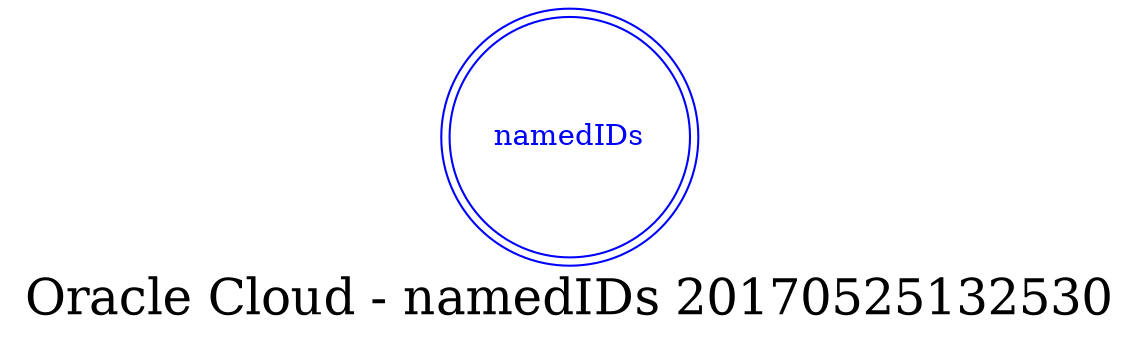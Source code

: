 digraph LexiconGraph {
graph[label="Oracle Cloud - namedIDs 20170525132530", fontsize=24]
splines=true
"namedIDs" [color=blue, fontcolor=blue, shape=doublecircle]
}
